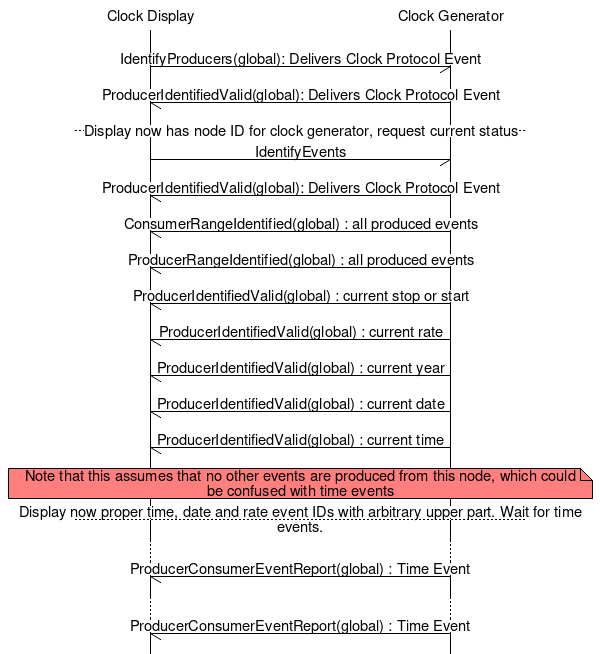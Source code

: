 # MSC for a clock display starting up
msc {
  wordwraparcs = "true";

  d [ label="Clock Display" ], g [ label="Clock Generator"]  ;

   # Small gap 
   |||;
   
  d->g [ label = "IdentifyProducers(global): Delivers Clock Protocol Event" ] ;
  d<-g [ label = "ProducerIdentifiedValid(global): Delivers Clock Protocol Event" ] ;
  
  --- [ label = "Display now has node ID for clock generator, request current status" ] ;
  
  d->g [ label = "IdentifyEvents" ] ;
  d<-g [ label = "ProducerIdentifiedValid(global): Delivers Clock Protocol Event" ] ;
  d<-g [ label = "ConsumerRangeIdentified(global) : all produced events" ] ;
  d<-g [ label = "ProducerRangeIdentified(global) : all produced events" ] ;
  d<-g [ label = "ProducerIdentifiedValid(global) : current stop or start" ] ;
  d<-g [ label = "ProducerIdentifiedValid(global) : current rate" ] ;
  d<-g [ label = "ProducerIdentifiedValid(global) : current year" ] ;
  d<-g [ label = "ProducerIdentifiedValid(global) : current date" ] ;
  d<-g [ label = "ProducerIdentifiedValid(global) : current time" ] ;

  d note g [ label = "Note that this assumes that no other events are produced from this node, which could be confused with time events", textbgcolour="#ff7f7f"];
  
  --- [ label = "Display now proper time, date and rate event IDs with arbitrary upper part. Wait for time events." ] ;
  
  ... ;
  g->* [ label = "ProducerConsumerEventReport(global) : Time Event" ] ;
  ... ;
  g->* [ label = "ProducerConsumerEventReport(global) : Time Event" ] ;
  
}
